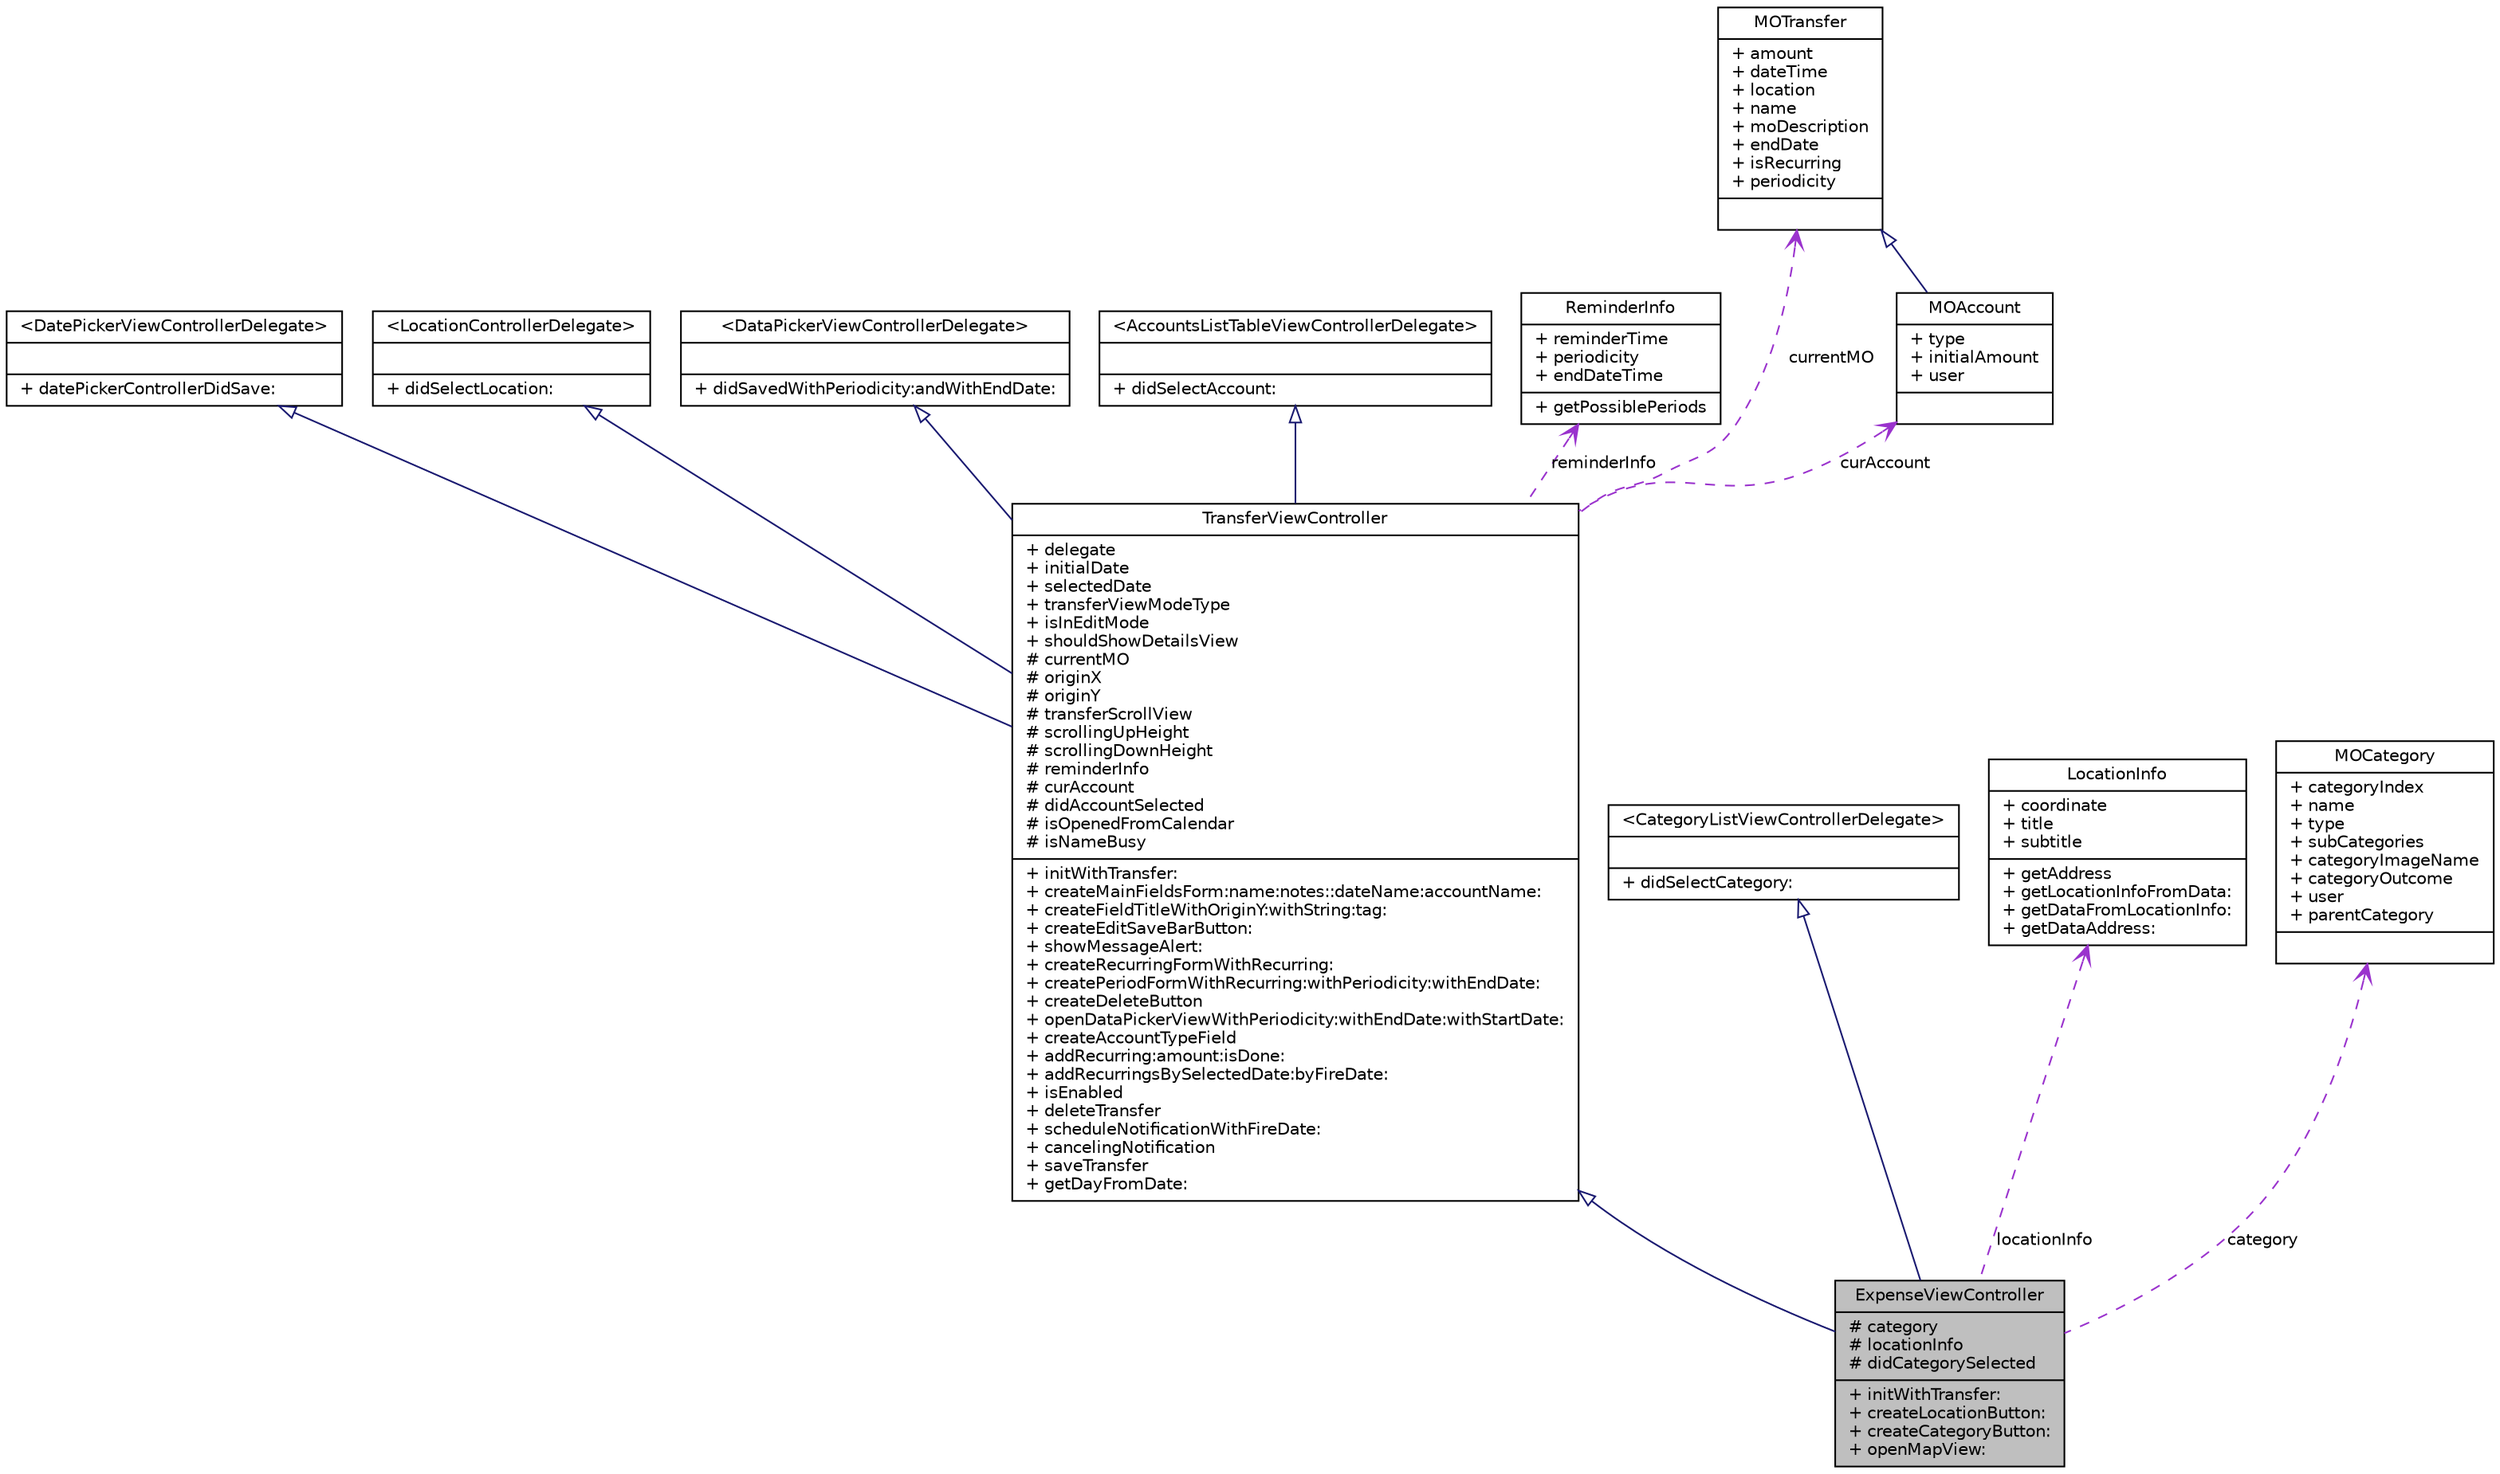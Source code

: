 digraph G
{
  edge [fontname="Helvetica",fontsize="10",labelfontname="Helvetica",labelfontsize="10"];
  node [fontname="Helvetica",fontsize="10",shape=record];
  Node1 [label="{ExpenseViewController\n|# category\l# locationInfo\l# didCategorySelected\l|+ initWithTransfer:\l+ createLocationButton:\l+ createCategoryButton:\l+ openMapView:\l}",height=0.2,width=0.4,color="black", fillcolor="grey75", style="filled" fontcolor="black"];
  Node2 -> Node1 [dir=back,color="midnightblue",fontsize="10",style="solid",arrowtail="empty",fontname="Helvetica"];
  Node2 [label="{TransferViewController\n|+ delegate\l+ initialDate\l+ selectedDate\l+ transferViewModeType\l+ isInEditMode\l+ shouldShowDetailsView\l# currentMO\l# originX\l# originY\l# transferScrollView\l# scrollingUpHeight\l# scrollingDownHeight\l# reminderInfo\l# curAccount\l# didAccountSelected\l# isOpenedFromCalendar\l# isNameBusy\l|+ initWithTransfer:\l+ createMainFieldsForm:name:notes::dateName:accountName:\l+ createFieldTitleWithOriginY:withString:tag:\l+ createEditSaveBarButton:\l+ showMessageAlert:\l+ createRecurringFormWithRecurring:\l+ createPeriodFormWithRecurring:withPeriodicity:withEndDate:\l+ createDeleteButton\l+ openDataPickerViewWithPeriodicity:withEndDate:withStartDate:\l+ createAccountTypeField\l+ addRecurring:amount:isDone:\l+ addRecurringsBySelectedDate:byFireDate:\l+ isEnabled\l+ deleteTransfer\l+ scheduleNotificationWithFireDate:\l+ cancelingNotification\l+ saveTransfer\l+ getDayFromDate:\l}",height=0.2,width=0.4,color="black", fillcolor="white", style="filled",URL="$interface_transfer_view_controller.html",tooltip="TransferViewController class. This class is responsible for creating/adding the main fields of outcom..."];
  Node3 -> Node2 [dir=back,color="midnightblue",fontsize="10",style="solid",arrowtail="empty",fontname="Helvetica"];
  Node3 [label="{\<DatePickerViewControllerDelegate\>\n||+ datePickerControllerDidSave:\l}",height=0.2,width=0.4,color="black", fillcolor="white", style="filled",URL="$protocol_date_picker_view_controller_delegate-p.html",tooltip="the DatePickerViewControllerDelegate. Responsible for date selection."];
  Node4 -> Node2 [dir=back,color="midnightblue",fontsize="10",style="solid",arrowtail="empty",fontname="Helvetica"];
  Node4 [label="{\<LocationControllerDelegate\>\n||+ didSelectLocation:\l}",height=0.2,width=0.4,color="black", fillcolor="white", style="filled",URL="$protocol_location_controller_delegate-p.html",tooltip="delegate for location functionalities"];
  Node5 -> Node2 [dir=back,color="midnightblue",fontsize="10",style="solid",arrowtail="empty",fontname="Helvetica"];
  Node5 [label="{\<DataPickerViewControllerDelegate\>\n||+ didSavedWithPeriodicity:andWithEndDate:\l}",height=0.2,width=0.4,color="black", fillcolor="white", style="filled",URL="$protocol_data_picker_view_controller_delegate-p.html",tooltip="the DataPickerViewControllerDelegate. Responsible for date selection."];
  Node6 -> Node2 [dir=back,color="midnightblue",fontsize="10",style="solid",arrowtail="empty",fontname="Helvetica"];
  Node6 [label="{\<AccountsListTableViewControllerDelegate\>\n||+ didSelectAccount:\l}",height=0.2,width=0.4,color="black", fillcolor="white", style="filled",URL="$protocol_accounts_list_table_view_controller_delegate-p.html",tooltip="the AccountsListTableViewControllerDelegate."];
  Node7 -> Node2 [dir=back,color="darkorchid3",fontsize="10",style="dashed",label="reminderInfo",arrowtail="open",fontname="Helvetica"];
  Node7 [label="{ReminderInfo\n|+ reminderTime\l+ periodicity\l+ endDateTime\l|+ getPossiblePeriods\l}",height=0.2,width=0.4,color="black", fillcolor="white", style="filled",URL="$interface_reminder_info.html",tooltip="The class contains the info on Reminder, such as reminder time, whether alerts and/or budgets should ..."];
  Node8 -> Node2 [dir=back,color="darkorchid3",fontsize="10",style="dashed",label="currentMO",arrowtail="open",fontname="Helvetica"];
  Node8 [label="{MOTransfer\n|+ amount\l+ dateTime\l+ location\l+ name\l+ moDescription\l+ endDate\l+ isRecurring\l+ periodicity\l|}",height=0.2,width=0.4,color="black", fillcolor="white", style="filled",URL="$interface_m_o_transfer.html",tooltip="Used as parent class for income, outcome, bill, account managed objects."];
  Node9 -> Node2 [dir=back,color="darkorchid3",fontsize="10",style="dashed",label="curAccount",arrowtail="open",fontname="Helvetica"];
  Node9 [label="{MOAccount\n|+ type\l+ initialAmount\l+ user\l|}",height=0.2,width=0.4,color="black", fillcolor="white", style="filled",URL="$interface_m_o_account.html",tooltip="MOAccount class. This class keeps all created accounts."];
  Node8 -> Node9 [dir=back,color="midnightblue",fontsize="10",style="solid",arrowtail="empty",fontname="Helvetica"];
  Node10 -> Node1 [dir=back,color="midnightblue",fontsize="10",style="solid",arrowtail="empty",fontname="Helvetica"];
  Node10 [label="{\<CategoryListViewControllerDelegate\>\n||+ didSelectCategory:\l}",height=0.2,width=0.4,color="black", fillcolor="white", style="filled",URL="$protocol_category_list_view_controller_delegate-p.html",tooltip="}"];
  Node11 -> Node1 [dir=back,color="darkorchid3",fontsize="10",style="dashed",label="locationInfo",arrowtail="open",fontname="Helvetica"];
  Node11 [label="{LocationInfo\n|+ coordinate\l+ title\l+ subtitle\l|+ getAddress\l+ getLocationInfoFromData:\l+ getDataFromLocationInfo:\l+ getDataAddress:\l}",height=0.2,width=0.4,color="black", fillcolor="white", style="filled",URL="$interface_location_info.html",tooltip="Used for locationing."];
  Node12 -> Node1 [dir=back,color="darkorchid3",fontsize="10",style="dashed",label="category",arrowtail="open",fontname="Helvetica"];
  Node12 [label="{MOCategory\n|+ categoryIndex\l+ name\l+ type\l+ subCategories\l+ categoryImageName\l+ categoryOutcome\l+ user\l+ parentCategory\l|}",height=0.2,width=0.4,color="black", fillcolor="white", style="filled",URL="$interface_m_o_category.html",tooltip="The class keeps the properties of Core Data Category, which are describing category, such as category&#39;s index, name."];
}
